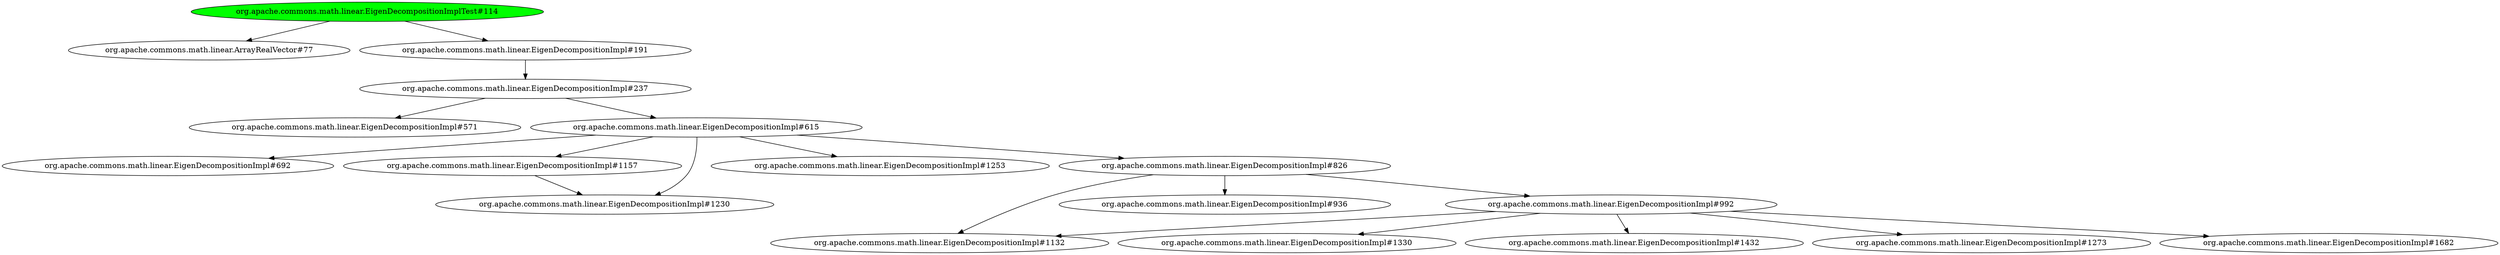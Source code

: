 digraph "cg/org.apache.commons.math.linear.EigenDecompositionImplTest#114"
{
	"org.apache.commons.math.linear.EigenDecompositionImplTest#114" [style=filled,fillcolor=green];
	"org.apache.commons.math.linear.EigenDecompositionImplTest#114" -> "org.apache.commons.math.linear.ArrayRealVector#77";
	"org.apache.commons.math.linear.EigenDecompositionImplTest#114" -> "org.apache.commons.math.linear.EigenDecompositionImpl#191";
	"org.apache.commons.math.linear.EigenDecompositionImpl#191" -> "org.apache.commons.math.linear.EigenDecompositionImpl#237";
	"org.apache.commons.math.linear.EigenDecompositionImpl#237" -> "org.apache.commons.math.linear.EigenDecompositionImpl#571";
	"org.apache.commons.math.linear.EigenDecompositionImpl#237" -> "org.apache.commons.math.linear.EigenDecompositionImpl#615";
	"org.apache.commons.math.linear.EigenDecompositionImpl#615" -> "org.apache.commons.math.linear.EigenDecompositionImpl#692";
	"org.apache.commons.math.linear.EigenDecompositionImpl#615" -> "org.apache.commons.math.linear.EigenDecompositionImpl#1157";
	"org.apache.commons.math.linear.EigenDecompositionImpl#1157" -> "org.apache.commons.math.linear.EigenDecompositionImpl#1230";
	"org.apache.commons.math.linear.EigenDecompositionImpl#615" -> "org.apache.commons.math.linear.EigenDecompositionImpl#1230";
	"org.apache.commons.math.linear.EigenDecompositionImpl#615" -> "org.apache.commons.math.linear.EigenDecompositionImpl#1253";
	"org.apache.commons.math.linear.EigenDecompositionImpl#615" -> "org.apache.commons.math.linear.EigenDecompositionImpl#826";
	"org.apache.commons.math.linear.EigenDecompositionImpl#826" -> "org.apache.commons.math.linear.EigenDecompositionImpl#1132";
	"org.apache.commons.math.linear.EigenDecompositionImpl#826" -> "org.apache.commons.math.linear.EigenDecompositionImpl#936";
	"org.apache.commons.math.linear.EigenDecompositionImpl#826" -> "org.apache.commons.math.linear.EigenDecompositionImpl#992";
	"org.apache.commons.math.linear.EigenDecompositionImpl#992" -> "org.apache.commons.math.linear.EigenDecompositionImpl#1132";
	"org.apache.commons.math.linear.EigenDecompositionImpl#992" -> "org.apache.commons.math.linear.EigenDecompositionImpl#1330";
	"org.apache.commons.math.linear.EigenDecompositionImpl#992" -> "org.apache.commons.math.linear.EigenDecompositionImpl#1432";
	"org.apache.commons.math.linear.EigenDecompositionImpl#992" -> "org.apache.commons.math.linear.EigenDecompositionImpl#1273";
	"org.apache.commons.math.linear.EigenDecompositionImpl#992" -> "org.apache.commons.math.linear.EigenDecompositionImpl#1682";
}
